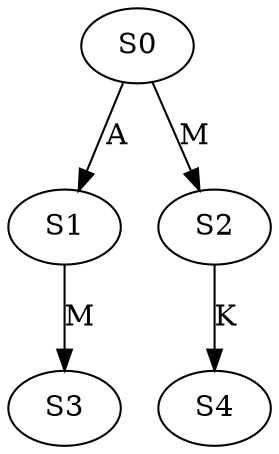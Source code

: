 strict digraph  {
	S0 -> S1 [ label = A ];
	S0 -> S2 [ label = M ];
	S1 -> S3 [ label = M ];
	S2 -> S4 [ label = K ];
}
